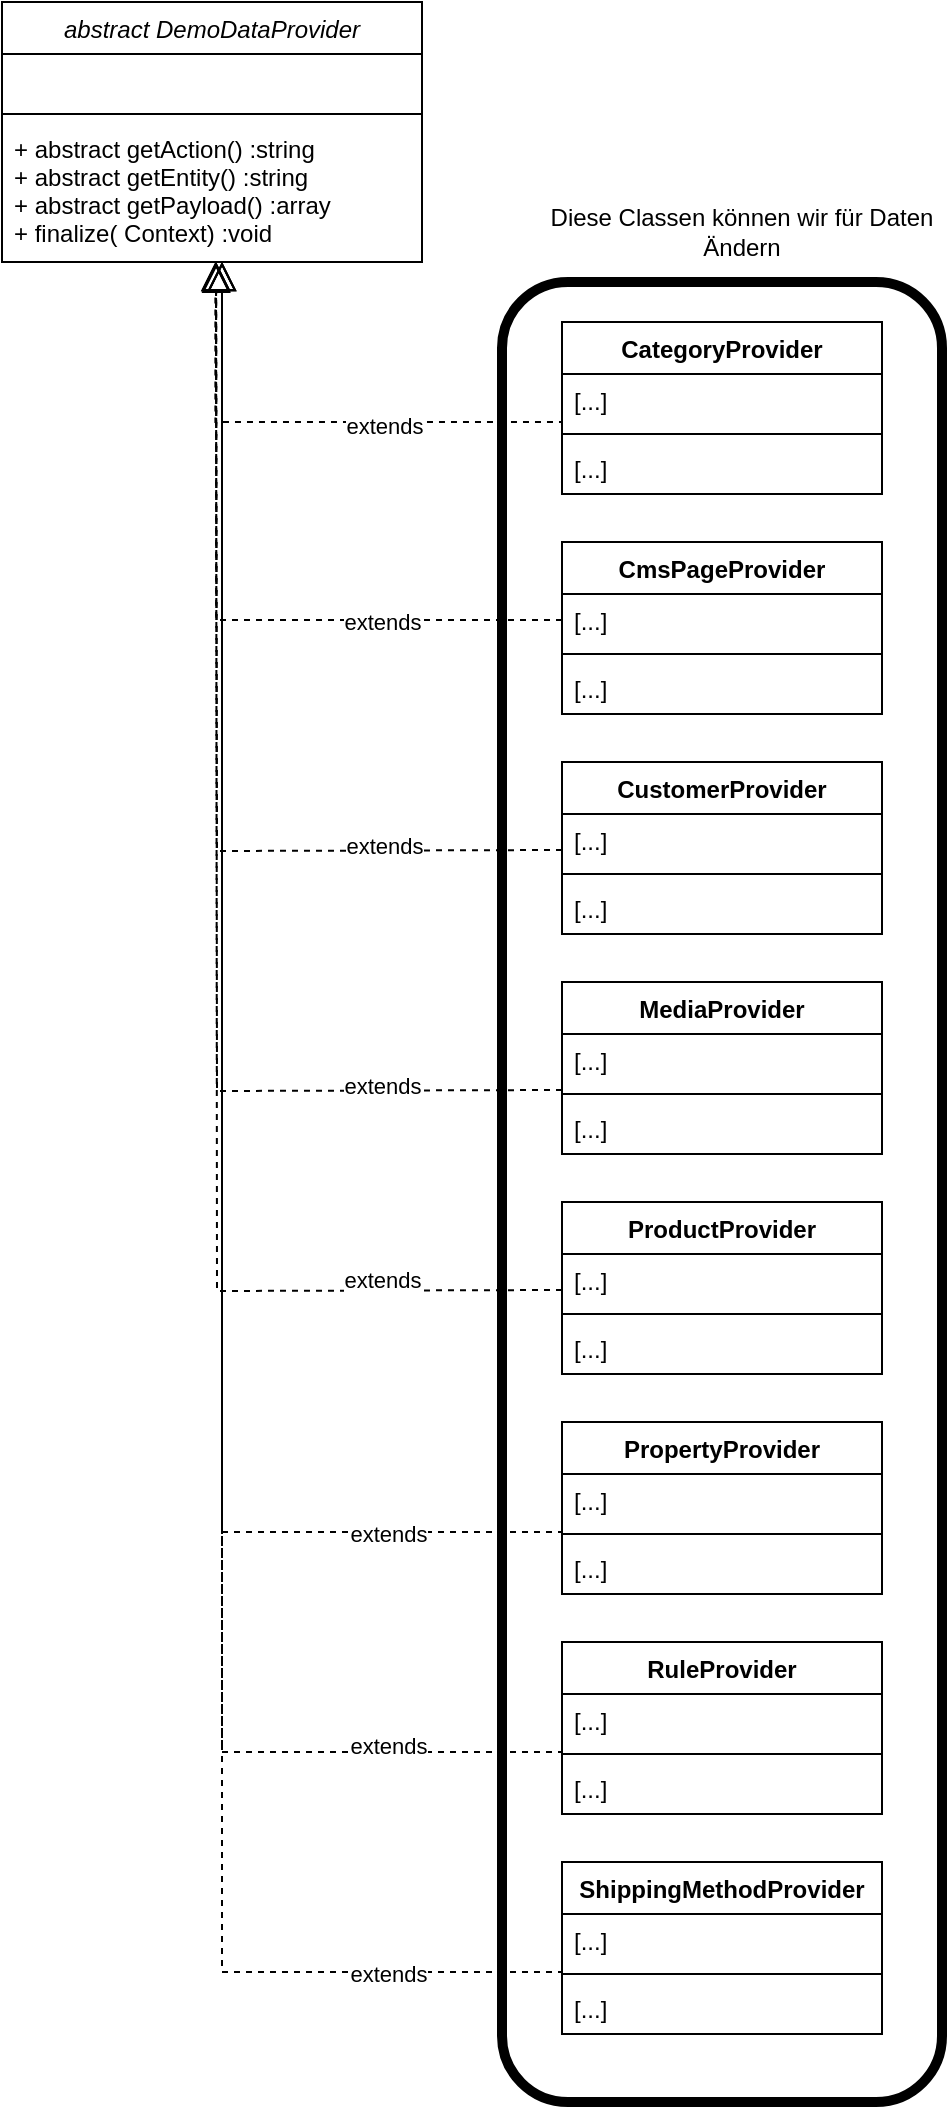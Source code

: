 <mxfile version="22.0.2" type="device">
  <diagram id="C5RBs43oDa-KdzZeNtuy" name="Page-1">
    <mxGraphModel dx="813" dy="404" grid="1" gridSize="10" guides="1" tooltips="1" connect="1" arrows="1" fold="1" page="1" pageScale="1" pageWidth="827" pageHeight="1169" math="0" shadow="0">
      <root>
        <mxCell id="WIyWlLk6GJQsqaUBKTNV-0" />
        <mxCell id="WIyWlLk6GJQsqaUBKTNV-1" parent="WIyWlLk6GJQsqaUBKTNV-0" />
        <mxCell id="zkfFHV4jXpPFQw0GAbJ--0" value="abstract DemoDataProvider" style="swimlane;fontStyle=2;align=center;verticalAlign=top;childLayout=stackLayout;horizontal=1;startSize=26;horizontalStack=0;resizeParent=1;resizeLast=0;collapsible=1;marginBottom=0;rounded=0;shadow=0;strokeWidth=1;" parent="WIyWlLk6GJQsqaUBKTNV-1" vertex="1">
          <mxGeometry x="40" y="40" width="210" height="130" as="geometry">
            <mxRectangle x="230" y="140" width="160" height="26" as="alternateBounds" />
          </mxGeometry>
        </mxCell>
        <mxCell id="zkfFHV4jXpPFQw0GAbJ--3" value=" " style="text;align=left;verticalAlign=top;spacingLeft=4;spacingRight=4;overflow=hidden;rotatable=0;points=[[0,0.5],[1,0.5]];portConstraint=eastwest;rounded=0;shadow=0;html=0;" parent="zkfFHV4jXpPFQw0GAbJ--0" vertex="1">
          <mxGeometry y="26" width="210" height="26" as="geometry" />
        </mxCell>
        <mxCell id="zkfFHV4jXpPFQw0GAbJ--4" value="" style="line;html=1;strokeWidth=1;align=left;verticalAlign=middle;spacingTop=-1;spacingLeft=3;spacingRight=3;rotatable=0;labelPosition=right;points=[];portConstraint=eastwest;" parent="zkfFHV4jXpPFQw0GAbJ--0" vertex="1">
          <mxGeometry y="52" width="210" height="8" as="geometry" />
        </mxCell>
        <mxCell id="zkfFHV4jXpPFQw0GAbJ--5" value="+ abstract getAction() :string&#xa;+ abstract getEntity() :string&#xa;+ abstract getPayload() :array&#xa;+ finalize( Context) :void" style="text;align=left;verticalAlign=top;spacingLeft=4;spacingRight=4;overflow=hidden;rotatable=0;points=[[0,0.5],[1,0.5]];portConstraint=eastwest;" parent="zkfFHV4jXpPFQw0GAbJ--0" vertex="1">
          <mxGeometry y="60" width="210" height="70" as="geometry" />
        </mxCell>
        <mxCell id="lF6Z4WL2INEUeH8mVki1-0" value="CmsPageProvider" style="swimlane;fontStyle=1;align=center;verticalAlign=top;childLayout=stackLayout;horizontal=1;startSize=26;horizontalStack=0;resizeParent=1;resizeParentMax=0;resizeLast=0;collapsible=1;marginBottom=0;whiteSpace=wrap;html=1;" vertex="1" parent="WIyWlLk6GJQsqaUBKTNV-1">
          <mxGeometry x="320" y="310" width="160" height="86" as="geometry" />
        </mxCell>
        <mxCell id="lF6Z4WL2INEUeH8mVki1-1" value="[...]" style="text;strokeColor=none;fillColor=none;align=left;verticalAlign=top;spacingLeft=4;spacingRight=4;overflow=hidden;rotatable=0;points=[[0,0.5],[1,0.5]];portConstraint=eastwest;whiteSpace=wrap;html=1;" vertex="1" parent="lF6Z4WL2INEUeH8mVki1-0">
          <mxGeometry y="26" width="160" height="26" as="geometry" />
        </mxCell>
        <mxCell id="lF6Z4WL2INEUeH8mVki1-2" value="" style="line;strokeWidth=1;fillColor=none;align=left;verticalAlign=middle;spacingTop=-1;spacingLeft=3;spacingRight=3;rotatable=0;labelPosition=right;points=[];portConstraint=eastwest;strokeColor=inherit;" vertex="1" parent="lF6Z4WL2INEUeH8mVki1-0">
          <mxGeometry y="52" width="160" height="8" as="geometry" />
        </mxCell>
        <mxCell id="lF6Z4WL2INEUeH8mVki1-3" value="[...]" style="text;strokeColor=none;fillColor=none;align=left;verticalAlign=top;spacingLeft=4;spacingRight=4;overflow=hidden;rotatable=0;points=[[0,0.5],[1,0.5]];portConstraint=eastwest;whiteSpace=wrap;html=1;" vertex="1" parent="lF6Z4WL2INEUeH8mVki1-0">
          <mxGeometry y="60" width="160" height="26" as="geometry" />
        </mxCell>
        <mxCell id="lF6Z4WL2INEUeH8mVki1-4" value="CategoryProvider" style="swimlane;fontStyle=1;align=center;verticalAlign=top;childLayout=stackLayout;horizontal=1;startSize=26;horizontalStack=0;resizeParent=1;resizeParentMax=0;resizeLast=0;collapsible=1;marginBottom=0;whiteSpace=wrap;html=1;" vertex="1" parent="WIyWlLk6GJQsqaUBKTNV-1">
          <mxGeometry x="320" y="200" width="160" height="86" as="geometry" />
        </mxCell>
        <mxCell id="lF6Z4WL2INEUeH8mVki1-5" value="[...]" style="text;strokeColor=none;fillColor=none;align=left;verticalAlign=top;spacingLeft=4;spacingRight=4;overflow=hidden;rotatable=0;points=[[0,0.5],[1,0.5]];portConstraint=eastwest;whiteSpace=wrap;html=1;" vertex="1" parent="lF6Z4WL2INEUeH8mVki1-4">
          <mxGeometry y="26" width="160" height="26" as="geometry" />
        </mxCell>
        <mxCell id="lF6Z4WL2INEUeH8mVki1-6" value="" style="line;strokeWidth=1;fillColor=none;align=left;verticalAlign=middle;spacingTop=-1;spacingLeft=3;spacingRight=3;rotatable=0;labelPosition=right;points=[];portConstraint=eastwest;strokeColor=inherit;" vertex="1" parent="lF6Z4WL2INEUeH8mVki1-4">
          <mxGeometry y="52" width="160" height="8" as="geometry" />
        </mxCell>
        <mxCell id="lF6Z4WL2INEUeH8mVki1-7" value="[...]" style="text;strokeColor=none;fillColor=none;align=left;verticalAlign=top;spacingLeft=4;spacingRight=4;overflow=hidden;rotatable=0;points=[[0,0.5],[1,0.5]];portConstraint=eastwest;whiteSpace=wrap;html=1;" vertex="1" parent="lF6Z4WL2INEUeH8mVki1-4">
          <mxGeometry y="60" width="160" height="26" as="geometry" />
        </mxCell>
        <mxCell id="lF6Z4WL2INEUeH8mVki1-8" value="CustomerProvider" style="swimlane;fontStyle=1;align=center;verticalAlign=top;childLayout=stackLayout;horizontal=1;startSize=26;horizontalStack=0;resizeParent=1;resizeParentMax=0;resizeLast=0;collapsible=1;marginBottom=0;whiteSpace=wrap;html=1;" vertex="1" parent="WIyWlLk6GJQsqaUBKTNV-1">
          <mxGeometry x="320" y="420" width="160" height="86" as="geometry" />
        </mxCell>
        <mxCell id="lF6Z4WL2INEUeH8mVki1-9" value="[...]" style="text;strokeColor=none;fillColor=none;align=left;verticalAlign=top;spacingLeft=4;spacingRight=4;overflow=hidden;rotatable=0;points=[[0,0.5],[1,0.5]];portConstraint=eastwest;whiteSpace=wrap;html=1;" vertex="1" parent="lF6Z4WL2INEUeH8mVki1-8">
          <mxGeometry y="26" width="160" height="26" as="geometry" />
        </mxCell>
        <mxCell id="lF6Z4WL2INEUeH8mVki1-10" value="" style="line;strokeWidth=1;fillColor=none;align=left;verticalAlign=middle;spacingTop=-1;spacingLeft=3;spacingRight=3;rotatable=0;labelPosition=right;points=[];portConstraint=eastwest;strokeColor=inherit;" vertex="1" parent="lF6Z4WL2INEUeH8mVki1-8">
          <mxGeometry y="52" width="160" height="8" as="geometry" />
        </mxCell>
        <mxCell id="lF6Z4WL2INEUeH8mVki1-11" value="[...]" style="text;strokeColor=none;fillColor=none;align=left;verticalAlign=top;spacingLeft=4;spacingRight=4;overflow=hidden;rotatable=0;points=[[0,0.5],[1,0.5]];portConstraint=eastwest;whiteSpace=wrap;html=1;" vertex="1" parent="lF6Z4WL2INEUeH8mVki1-8">
          <mxGeometry y="60" width="160" height="26" as="geometry" />
        </mxCell>
        <mxCell id="lF6Z4WL2INEUeH8mVki1-12" value="MediaProvider" style="swimlane;fontStyle=1;align=center;verticalAlign=top;childLayout=stackLayout;horizontal=1;startSize=26;horizontalStack=0;resizeParent=1;resizeParentMax=0;resizeLast=0;collapsible=1;marginBottom=0;whiteSpace=wrap;html=1;" vertex="1" parent="WIyWlLk6GJQsqaUBKTNV-1">
          <mxGeometry x="320" y="530" width="160" height="86" as="geometry" />
        </mxCell>
        <mxCell id="lF6Z4WL2INEUeH8mVki1-13" value="[...]" style="text;strokeColor=none;fillColor=none;align=left;verticalAlign=top;spacingLeft=4;spacingRight=4;overflow=hidden;rotatable=0;points=[[0,0.5],[1,0.5]];portConstraint=eastwest;whiteSpace=wrap;html=1;" vertex="1" parent="lF6Z4WL2INEUeH8mVki1-12">
          <mxGeometry y="26" width="160" height="26" as="geometry" />
        </mxCell>
        <mxCell id="lF6Z4WL2INEUeH8mVki1-14" value="" style="line;strokeWidth=1;fillColor=none;align=left;verticalAlign=middle;spacingTop=-1;spacingLeft=3;spacingRight=3;rotatable=0;labelPosition=right;points=[];portConstraint=eastwest;strokeColor=inherit;" vertex="1" parent="lF6Z4WL2INEUeH8mVki1-12">
          <mxGeometry y="52" width="160" height="8" as="geometry" />
        </mxCell>
        <mxCell id="lF6Z4WL2INEUeH8mVki1-15" value="[...]" style="text;strokeColor=none;fillColor=none;align=left;verticalAlign=top;spacingLeft=4;spacingRight=4;overflow=hidden;rotatable=0;points=[[0,0.5],[1,0.5]];portConstraint=eastwest;whiteSpace=wrap;html=1;" vertex="1" parent="lF6Z4WL2INEUeH8mVki1-12">
          <mxGeometry y="60" width="160" height="26" as="geometry" />
        </mxCell>
        <mxCell id="lF6Z4WL2INEUeH8mVki1-16" value="ProductProvider" style="swimlane;fontStyle=1;align=center;verticalAlign=top;childLayout=stackLayout;horizontal=1;startSize=26;horizontalStack=0;resizeParent=1;resizeParentMax=0;resizeLast=0;collapsible=1;marginBottom=0;whiteSpace=wrap;html=1;" vertex="1" parent="WIyWlLk6GJQsqaUBKTNV-1">
          <mxGeometry x="320" y="640" width="160" height="86" as="geometry" />
        </mxCell>
        <mxCell id="lF6Z4WL2INEUeH8mVki1-17" value="[...]" style="text;strokeColor=none;fillColor=none;align=left;verticalAlign=top;spacingLeft=4;spacingRight=4;overflow=hidden;rotatable=0;points=[[0,0.5],[1,0.5]];portConstraint=eastwest;whiteSpace=wrap;html=1;" vertex="1" parent="lF6Z4WL2INEUeH8mVki1-16">
          <mxGeometry y="26" width="160" height="26" as="geometry" />
        </mxCell>
        <mxCell id="lF6Z4WL2INEUeH8mVki1-18" value="" style="line;strokeWidth=1;fillColor=none;align=left;verticalAlign=middle;spacingTop=-1;spacingLeft=3;spacingRight=3;rotatable=0;labelPosition=right;points=[];portConstraint=eastwest;strokeColor=inherit;" vertex="1" parent="lF6Z4WL2INEUeH8mVki1-16">
          <mxGeometry y="52" width="160" height="8" as="geometry" />
        </mxCell>
        <mxCell id="lF6Z4WL2INEUeH8mVki1-19" value="[...]" style="text;strokeColor=none;fillColor=none;align=left;verticalAlign=top;spacingLeft=4;spacingRight=4;overflow=hidden;rotatable=0;points=[[0,0.5],[1,0.5]];portConstraint=eastwest;whiteSpace=wrap;html=1;" vertex="1" parent="lF6Z4WL2INEUeH8mVki1-16">
          <mxGeometry y="60" width="160" height="26" as="geometry" />
        </mxCell>
        <mxCell id="lF6Z4WL2INEUeH8mVki1-20" value="PropertyProvider" style="swimlane;fontStyle=1;align=center;verticalAlign=top;childLayout=stackLayout;horizontal=1;startSize=26;horizontalStack=0;resizeParent=1;resizeParentMax=0;resizeLast=0;collapsible=1;marginBottom=0;whiteSpace=wrap;html=1;" vertex="1" parent="WIyWlLk6GJQsqaUBKTNV-1">
          <mxGeometry x="320" y="750" width="160" height="86" as="geometry" />
        </mxCell>
        <mxCell id="lF6Z4WL2INEUeH8mVki1-21" value="[...]" style="text;strokeColor=none;fillColor=none;align=left;verticalAlign=top;spacingLeft=4;spacingRight=4;overflow=hidden;rotatable=0;points=[[0,0.5],[1,0.5]];portConstraint=eastwest;whiteSpace=wrap;html=1;" vertex="1" parent="lF6Z4WL2INEUeH8mVki1-20">
          <mxGeometry y="26" width="160" height="26" as="geometry" />
        </mxCell>
        <mxCell id="lF6Z4WL2INEUeH8mVki1-22" value="" style="line;strokeWidth=1;fillColor=none;align=left;verticalAlign=middle;spacingTop=-1;spacingLeft=3;spacingRight=3;rotatable=0;labelPosition=right;points=[];portConstraint=eastwest;strokeColor=inherit;" vertex="1" parent="lF6Z4WL2INEUeH8mVki1-20">
          <mxGeometry y="52" width="160" height="8" as="geometry" />
        </mxCell>
        <mxCell id="lF6Z4WL2INEUeH8mVki1-23" value="[...]" style="text;strokeColor=none;fillColor=none;align=left;verticalAlign=top;spacingLeft=4;spacingRight=4;overflow=hidden;rotatable=0;points=[[0,0.5],[1,0.5]];portConstraint=eastwest;whiteSpace=wrap;html=1;" vertex="1" parent="lF6Z4WL2INEUeH8mVki1-20">
          <mxGeometry y="60" width="160" height="26" as="geometry" />
        </mxCell>
        <mxCell id="lF6Z4WL2INEUeH8mVki1-24" value="RuleProvider" style="swimlane;fontStyle=1;align=center;verticalAlign=top;childLayout=stackLayout;horizontal=1;startSize=26;horizontalStack=0;resizeParent=1;resizeParentMax=0;resizeLast=0;collapsible=1;marginBottom=0;whiteSpace=wrap;html=1;" vertex="1" parent="WIyWlLk6GJQsqaUBKTNV-1">
          <mxGeometry x="320" y="860" width="160" height="86" as="geometry" />
        </mxCell>
        <mxCell id="lF6Z4WL2INEUeH8mVki1-25" value="[...]" style="text;strokeColor=none;fillColor=none;align=left;verticalAlign=top;spacingLeft=4;spacingRight=4;overflow=hidden;rotatable=0;points=[[0,0.5],[1,0.5]];portConstraint=eastwest;whiteSpace=wrap;html=1;" vertex="1" parent="lF6Z4WL2INEUeH8mVki1-24">
          <mxGeometry y="26" width="160" height="26" as="geometry" />
        </mxCell>
        <mxCell id="lF6Z4WL2INEUeH8mVki1-26" value="" style="line;strokeWidth=1;fillColor=none;align=left;verticalAlign=middle;spacingTop=-1;spacingLeft=3;spacingRight=3;rotatable=0;labelPosition=right;points=[];portConstraint=eastwest;strokeColor=inherit;" vertex="1" parent="lF6Z4WL2INEUeH8mVki1-24">
          <mxGeometry y="52" width="160" height="8" as="geometry" />
        </mxCell>
        <mxCell id="lF6Z4WL2INEUeH8mVki1-27" value="[...]" style="text;strokeColor=none;fillColor=none;align=left;verticalAlign=top;spacingLeft=4;spacingRight=4;overflow=hidden;rotatable=0;points=[[0,0.5],[1,0.5]];portConstraint=eastwest;whiteSpace=wrap;html=1;" vertex="1" parent="lF6Z4WL2INEUeH8mVki1-24">
          <mxGeometry y="60" width="160" height="26" as="geometry" />
        </mxCell>
        <mxCell id="lF6Z4WL2INEUeH8mVki1-28" value="ShippingMethodProvider" style="swimlane;fontStyle=1;align=center;verticalAlign=top;childLayout=stackLayout;horizontal=1;startSize=26;horizontalStack=0;resizeParent=1;resizeParentMax=0;resizeLast=0;collapsible=1;marginBottom=0;whiteSpace=wrap;html=1;" vertex="1" parent="WIyWlLk6GJQsqaUBKTNV-1">
          <mxGeometry x="320" y="970" width="160" height="86" as="geometry" />
        </mxCell>
        <mxCell id="lF6Z4WL2INEUeH8mVki1-29" value="[...]" style="text;strokeColor=none;fillColor=none;align=left;verticalAlign=top;spacingLeft=4;spacingRight=4;overflow=hidden;rotatable=0;points=[[0,0.5],[1,0.5]];portConstraint=eastwest;whiteSpace=wrap;html=1;" vertex="1" parent="lF6Z4WL2INEUeH8mVki1-28">
          <mxGeometry y="26" width="160" height="26" as="geometry" />
        </mxCell>
        <mxCell id="lF6Z4WL2INEUeH8mVki1-30" value="" style="line;strokeWidth=1;fillColor=none;align=left;verticalAlign=middle;spacingTop=-1;spacingLeft=3;spacingRight=3;rotatable=0;labelPosition=right;points=[];portConstraint=eastwest;strokeColor=inherit;" vertex="1" parent="lF6Z4WL2INEUeH8mVki1-28">
          <mxGeometry y="52" width="160" height="8" as="geometry" />
        </mxCell>
        <mxCell id="lF6Z4WL2INEUeH8mVki1-31" value="[...]" style="text;strokeColor=none;fillColor=none;align=left;verticalAlign=top;spacingLeft=4;spacingRight=4;overflow=hidden;rotatable=0;points=[[0,0.5],[1,0.5]];portConstraint=eastwest;whiteSpace=wrap;html=1;" vertex="1" parent="lF6Z4WL2INEUeH8mVki1-28">
          <mxGeometry y="60" width="160" height="26" as="geometry" />
        </mxCell>
        <mxCell id="lF6Z4WL2INEUeH8mVki1-34" value="" style="endArrow=block;dashed=1;endFill=0;endSize=12;html=1;rounded=0;edgeStyle=orthogonalEdgeStyle;entryX=0.499;entryY=1.001;entryDx=0;entryDy=0;entryPerimeter=0;exitX=-0.012;exitY=0.983;exitDx=0;exitDy=0;exitPerimeter=0;" edge="1" parent="WIyWlLk6GJQsqaUBKTNV-1">
          <mxGeometry width="160" relative="1" as="geometry">
            <mxPoint x="319.97" y="251.488" as="sourcePoint" />
            <mxPoint x="146.68" y="170.0" as="targetPoint" />
            <Array as="points">
              <mxPoint x="320" y="250" />
              <mxPoint x="147" y="250" />
            </Array>
          </mxGeometry>
        </mxCell>
        <mxCell id="lF6Z4WL2INEUeH8mVki1-35" value="extends" style="edgeLabel;html=1;align=center;verticalAlign=middle;resizable=0;points=[];" vertex="1" connectable="0" parent="lF6Z4WL2INEUeH8mVki1-34">
          <mxGeometry x="0.327" y="-2" relative="1" as="geometry">
            <mxPoint x="78" y="4" as="offset" />
          </mxGeometry>
        </mxCell>
        <mxCell id="lF6Z4WL2INEUeH8mVki1-36" value="" style="endArrow=block;dashed=1;endFill=0;endSize=12;html=1;rounded=0;edgeStyle=orthogonalEdgeStyle;entryX=0.51;entryY=1.012;entryDx=0;entryDy=0;entryPerimeter=0;" edge="1" parent="WIyWlLk6GJQsqaUBKTNV-1" source="lF6Z4WL2INEUeH8mVki1-1" target="zkfFHV4jXpPFQw0GAbJ--5">
          <mxGeometry width="160" relative="1" as="geometry">
            <mxPoint x="200.037" y="324.96" as="sourcePoint" />
            <mxPoint x="50.0" y="259.997" as="targetPoint" />
          </mxGeometry>
        </mxCell>
        <mxCell id="lF6Z4WL2INEUeH8mVki1-37" value="extends" style="edgeLabel;html=1;align=center;verticalAlign=middle;resizable=0;points=[];" vertex="1" connectable="0" parent="lF6Z4WL2INEUeH8mVki1-36">
          <mxGeometry x="0.327" y="-2" relative="1" as="geometry">
            <mxPoint x="81" y="61" as="offset" />
          </mxGeometry>
        </mxCell>
        <mxCell id="lF6Z4WL2INEUeH8mVki1-38" value="" style="endArrow=block;dashed=1;endFill=0;endSize=12;html=1;rounded=0;edgeStyle=orthogonalEdgeStyle;" edge="1" parent="WIyWlLk6GJQsqaUBKTNV-1">
          <mxGeometry width="160" relative="1" as="geometry">
            <mxPoint x="320" y="464" as="sourcePoint" />
            <mxPoint x="147" y="170" as="targetPoint" />
          </mxGeometry>
        </mxCell>
        <mxCell id="lF6Z4WL2INEUeH8mVki1-39" value="extends" style="edgeLabel;html=1;align=center;verticalAlign=middle;resizable=0;points=[];" vertex="1" connectable="0" parent="lF6Z4WL2INEUeH8mVki1-38">
          <mxGeometry x="0.327" y="-2" relative="1" as="geometry">
            <mxPoint x="81" y="135" as="offset" />
          </mxGeometry>
        </mxCell>
        <mxCell id="lF6Z4WL2INEUeH8mVki1-40" value="" style="endArrow=block;dashed=1;endFill=0;endSize=12;html=1;rounded=0;edgeStyle=orthogonalEdgeStyle;" edge="1" parent="WIyWlLk6GJQsqaUBKTNV-1">
          <mxGeometry width="160" relative="1" as="geometry">
            <mxPoint x="320" y="584" as="sourcePoint" />
            <mxPoint x="147" y="170" as="targetPoint" />
          </mxGeometry>
        </mxCell>
        <mxCell id="lF6Z4WL2INEUeH8mVki1-41" value="extends" style="edgeLabel;html=1;align=center;verticalAlign=middle;resizable=0;points=[];" vertex="1" connectable="0" parent="lF6Z4WL2INEUeH8mVki1-40">
          <mxGeometry x="0.327" y="-2" relative="1" as="geometry">
            <mxPoint x="81" y="214" as="offset" />
          </mxGeometry>
        </mxCell>
        <mxCell id="lF6Z4WL2INEUeH8mVki1-42" value="" style="endArrow=block;dashed=1;endFill=0;endSize=12;html=1;rounded=0;edgeStyle=orthogonalEdgeStyle;" edge="1" parent="WIyWlLk6GJQsqaUBKTNV-1">
          <mxGeometry width="160" relative="1" as="geometry">
            <mxPoint x="320" y="684" as="sourcePoint" />
            <mxPoint x="147" y="170" as="targetPoint" />
          </mxGeometry>
        </mxCell>
        <mxCell id="lF6Z4WL2INEUeH8mVki1-43" value="extends" style="edgeLabel;html=1;align=center;verticalAlign=middle;resizable=0;points=[];" vertex="1" connectable="0" parent="lF6Z4WL2INEUeH8mVki1-42">
          <mxGeometry x="0.327" y="-2" relative="1" as="geometry">
            <mxPoint x="81" y="278" as="offset" />
          </mxGeometry>
        </mxCell>
        <mxCell id="lF6Z4WL2INEUeH8mVki1-44" value="" style="endArrow=block;dashed=1;endFill=0;endSize=12;html=1;rounded=0;edgeStyle=orthogonalEdgeStyle;" edge="1" parent="WIyWlLk6GJQsqaUBKTNV-1">
          <mxGeometry width="160" relative="1" as="geometry">
            <mxPoint x="320" y="804" as="sourcePoint" />
            <mxPoint x="150" y="170" as="targetPoint" />
            <Array as="points">
              <mxPoint x="320" y="805" />
              <mxPoint x="150" y="805" />
            </Array>
          </mxGeometry>
        </mxCell>
        <mxCell id="lF6Z4WL2INEUeH8mVki1-45" value="extends" style="edgeLabel;html=1;align=center;verticalAlign=middle;resizable=0;points=[];" vertex="1" connectable="0" parent="lF6Z4WL2INEUeH8mVki1-44">
          <mxGeometry x="0.327" y="-2" relative="1" as="geometry">
            <mxPoint x="81" y="365" as="offset" />
          </mxGeometry>
        </mxCell>
        <mxCell id="lF6Z4WL2INEUeH8mVki1-46" value="" style="endArrow=block;dashed=1;endFill=0;endSize=12;html=1;rounded=0;edgeStyle=orthogonalEdgeStyle;" edge="1" parent="WIyWlLk6GJQsqaUBKTNV-1" target="zkfFHV4jXpPFQw0GAbJ--5">
          <mxGeometry width="160" relative="1" as="geometry">
            <mxPoint x="320" y="914" as="sourcePoint" />
            <mxPoint x="150" y="280" as="targetPoint" />
            <Array as="points">
              <mxPoint x="320" y="915" />
              <mxPoint x="150" y="915" />
            </Array>
          </mxGeometry>
        </mxCell>
        <mxCell id="lF6Z4WL2INEUeH8mVki1-47" value="extends" style="edgeLabel;html=1;align=center;verticalAlign=middle;resizable=0;points=[];" vertex="1" connectable="0" parent="lF6Z4WL2INEUeH8mVki1-46">
          <mxGeometry x="0.327" y="-2" relative="1" as="geometry">
            <mxPoint x="81" y="434" as="offset" />
          </mxGeometry>
        </mxCell>
        <mxCell id="lF6Z4WL2INEUeH8mVki1-48" value="" style="endArrow=block;dashed=1;endFill=0;endSize=12;html=1;rounded=0;edgeStyle=orthogonalEdgeStyle;" edge="1" parent="WIyWlLk6GJQsqaUBKTNV-1" target="zkfFHV4jXpPFQw0GAbJ--5">
          <mxGeometry width="160" relative="1" as="geometry">
            <mxPoint x="320" y="1024" as="sourcePoint" />
            <mxPoint x="150" y="390" as="targetPoint" />
            <Array as="points">
              <mxPoint x="320" y="1025" />
              <mxPoint x="150" y="1025" />
            </Array>
          </mxGeometry>
        </mxCell>
        <mxCell id="lF6Z4WL2INEUeH8mVki1-49" value="extends" style="edgeLabel;html=1;align=center;verticalAlign=middle;resizable=0;points=[];" vertex="1" connectable="0" parent="lF6Z4WL2INEUeH8mVki1-48">
          <mxGeometry x="0.327" y="-2" relative="1" as="geometry">
            <mxPoint x="81" y="511" as="offset" />
          </mxGeometry>
        </mxCell>
        <mxCell id="lF6Z4WL2INEUeH8mVki1-50" value="" style="rounded=1;whiteSpace=wrap;html=1;perimeterSpacing=7;strokeWidth=5;fillColor=none;" vertex="1" parent="WIyWlLk6GJQsqaUBKTNV-1">
          <mxGeometry x="290" y="180" width="220" height="910" as="geometry" />
        </mxCell>
        <mxCell id="lF6Z4WL2INEUeH8mVki1-51" value="Diese Classen können wir für Daten Ändern" style="text;html=1;strokeColor=none;fillColor=none;align=center;verticalAlign=middle;whiteSpace=wrap;rounded=0;" vertex="1" parent="WIyWlLk6GJQsqaUBKTNV-1">
          <mxGeometry x="310" y="140" width="200" height="30" as="geometry" />
        </mxCell>
      </root>
    </mxGraphModel>
  </diagram>
</mxfile>
